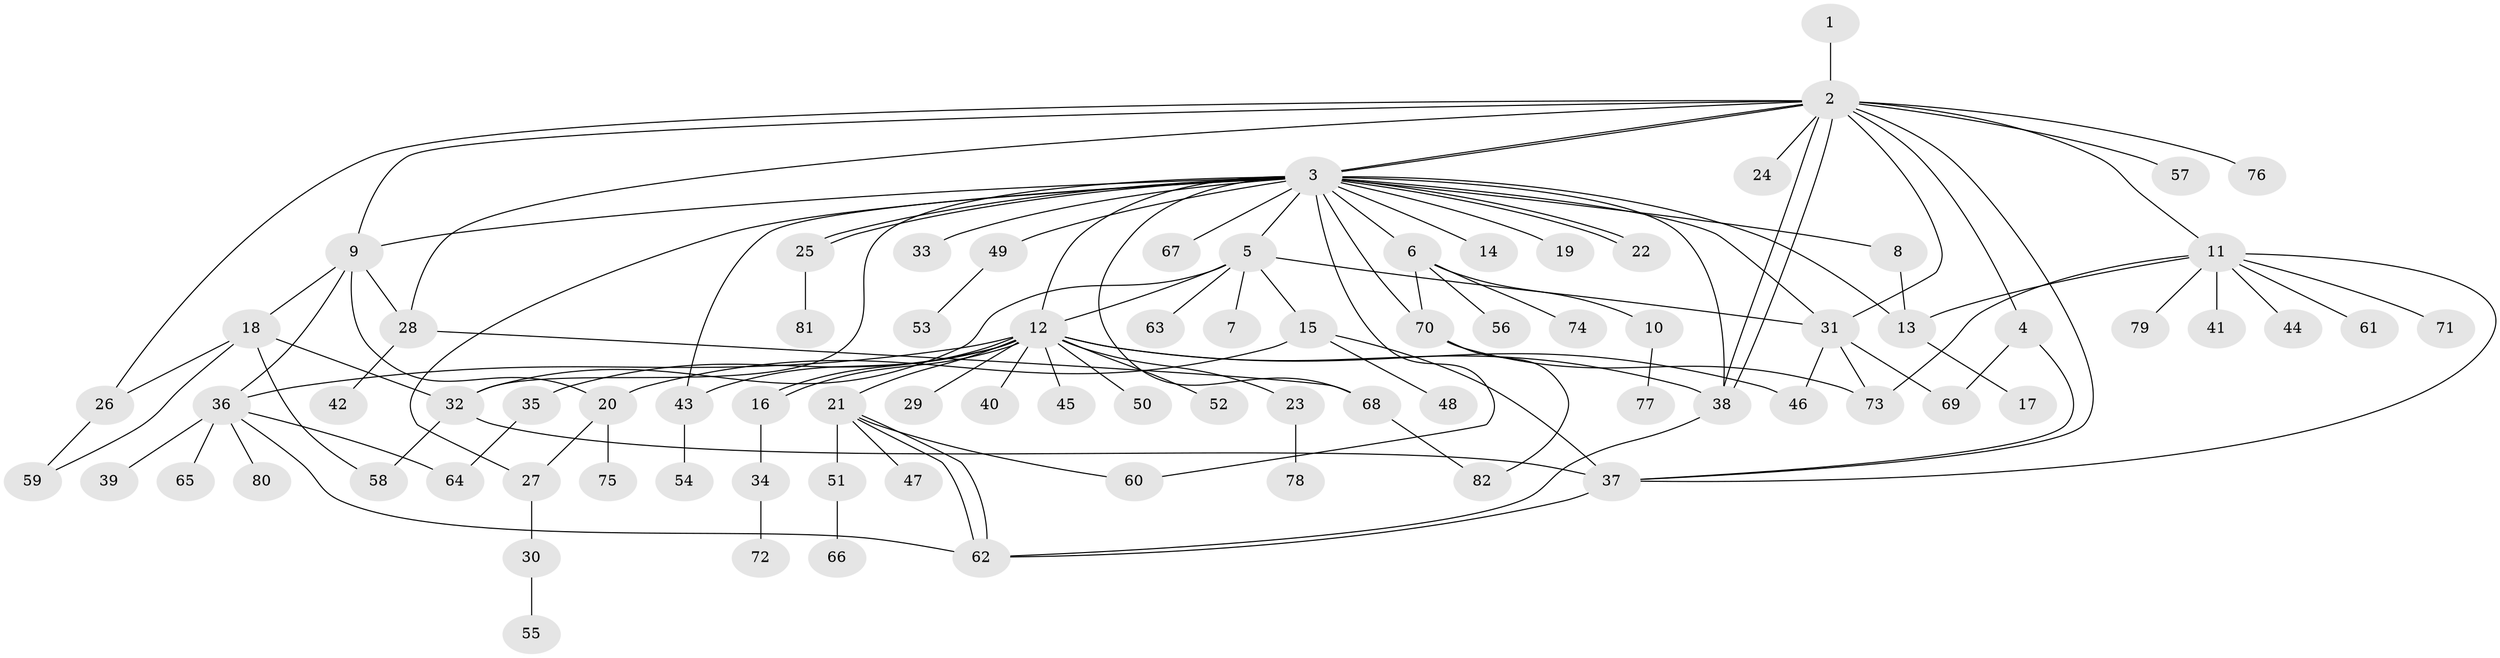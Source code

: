 // Generated by graph-tools (version 1.1) at 2025/01/03/09/25 03:01:54]
// undirected, 82 vertices, 121 edges
graph export_dot {
graph [start="1"]
  node [color=gray90,style=filled];
  1;
  2;
  3;
  4;
  5;
  6;
  7;
  8;
  9;
  10;
  11;
  12;
  13;
  14;
  15;
  16;
  17;
  18;
  19;
  20;
  21;
  22;
  23;
  24;
  25;
  26;
  27;
  28;
  29;
  30;
  31;
  32;
  33;
  34;
  35;
  36;
  37;
  38;
  39;
  40;
  41;
  42;
  43;
  44;
  45;
  46;
  47;
  48;
  49;
  50;
  51;
  52;
  53;
  54;
  55;
  56;
  57;
  58;
  59;
  60;
  61;
  62;
  63;
  64;
  65;
  66;
  67;
  68;
  69;
  70;
  71;
  72;
  73;
  74;
  75;
  76;
  77;
  78;
  79;
  80;
  81;
  82;
  1 -- 2;
  2 -- 3;
  2 -- 3;
  2 -- 4;
  2 -- 9;
  2 -- 11;
  2 -- 24;
  2 -- 26;
  2 -- 28;
  2 -- 31;
  2 -- 37;
  2 -- 38;
  2 -- 38;
  2 -- 57;
  2 -- 76;
  3 -- 5;
  3 -- 6;
  3 -- 8;
  3 -- 9;
  3 -- 12;
  3 -- 13;
  3 -- 14;
  3 -- 19;
  3 -- 22;
  3 -- 22;
  3 -- 25;
  3 -- 25;
  3 -- 27;
  3 -- 31;
  3 -- 32;
  3 -- 33;
  3 -- 38;
  3 -- 43;
  3 -- 49;
  3 -- 60;
  3 -- 67;
  3 -- 68;
  3 -- 70;
  4 -- 37;
  4 -- 69;
  5 -- 7;
  5 -- 12;
  5 -- 15;
  5 -- 31;
  5 -- 32;
  5 -- 63;
  6 -- 10;
  6 -- 56;
  6 -- 70;
  6 -- 74;
  8 -- 13;
  9 -- 18;
  9 -- 20;
  9 -- 28;
  9 -- 36;
  10 -- 77;
  11 -- 13;
  11 -- 37;
  11 -- 41;
  11 -- 44;
  11 -- 61;
  11 -- 71;
  11 -- 73;
  11 -- 79;
  12 -- 16;
  12 -- 16;
  12 -- 21;
  12 -- 23;
  12 -- 29;
  12 -- 35;
  12 -- 36;
  12 -- 38;
  12 -- 40;
  12 -- 43;
  12 -- 45;
  12 -- 46;
  12 -- 50;
  12 -- 52;
  13 -- 17;
  15 -- 20;
  15 -- 37;
  15 -- 48;
  16 -- 34;
  18 -- 26;
  18 -- 32;
  18 -- 58;
  18 -- 59;
  20 -- 27;
  20 -- 75;
  21 -- 47;
  21 -- 51;
  21 -- 60;
  21 -- 62;
  21 -- 62;
  23 -- 78;
  25 -- 81;
  26 -- 59;
  27 -- 30;
  28 -- 42;
  28 -- 68;
  30 -- 55;
  31 -- 46;
  31 -- 69;
  31 -- 73;
  32 -- 37;
  32 -- 58;
  34 -- 72;
  35 -- 64;
  36 -- 39;
  36 -- 62;
  36 -- 64;
  36 -- 65;
  36 -- 80;
  37 -- 62;
  38 -- 62;
  43 -- 54;
  49 -- 53;
  51 -- 66;
  68 -- 82;
  70 -- 73;
  70 -- 82;
}
